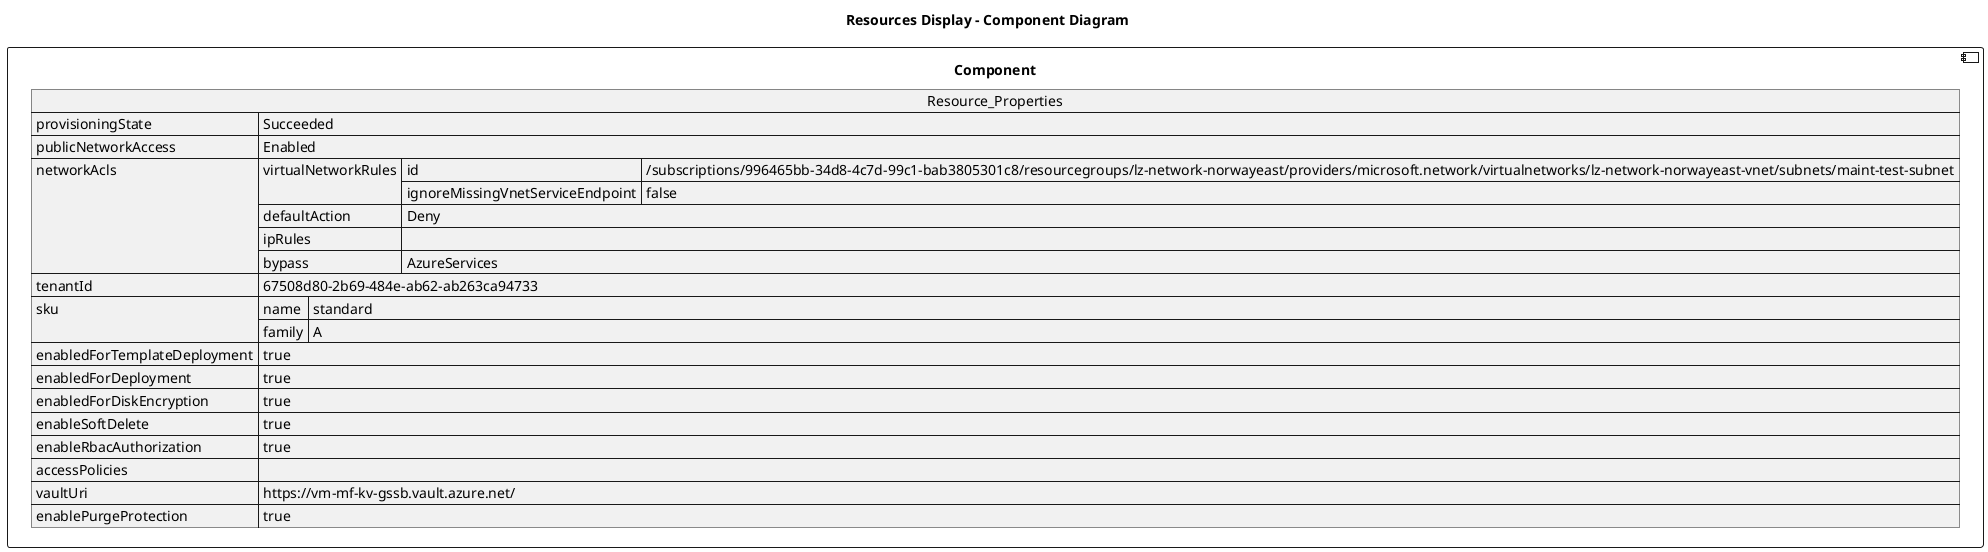 @startuml

title Resources Display - Component Diagram

component Component {

json  Resource_Properties {
  "provisioningState": "Succeeded",
  "publicNetworkAccess": "Enabled",
  "networkAcls": {
    "virtualNetworkRules": [
      {
        "id": "/subscriptions/996465bb-34d8-4c7d-99c1-bab3805301c8/resourcegroups/lz-network-norwayeast/providers/microsoft.network/virtualnetworks/lz-network-norwayeast-vnet/subnets/maint-test-subnet",
        "ignoreMissingVnetServiceEndpoint": false
      }
    ],
    "defaultAction": "Deny",
    "ipRules": [],
    "bypass": "AzureServices"
  },
  "tenantId": "67508d80-2b69-484e-ab62-ab263ca94733",
  "sku": {
    "name": "standard",
    "family": "A"
  },
  "enabledForTemplateDeployment": true,
  "enabledForDeployment": true,
  "enabledForDiskEncryption": true,
  "enableSoftDelete": true,
  "enableRbacAuthorization": true,
  "accessPolicies": [],
  "vaultUri": "https://vm-mf-kv-gssb.vault.azure.net/",
  "enablePurgeProtection": true
}
}
@enduml
